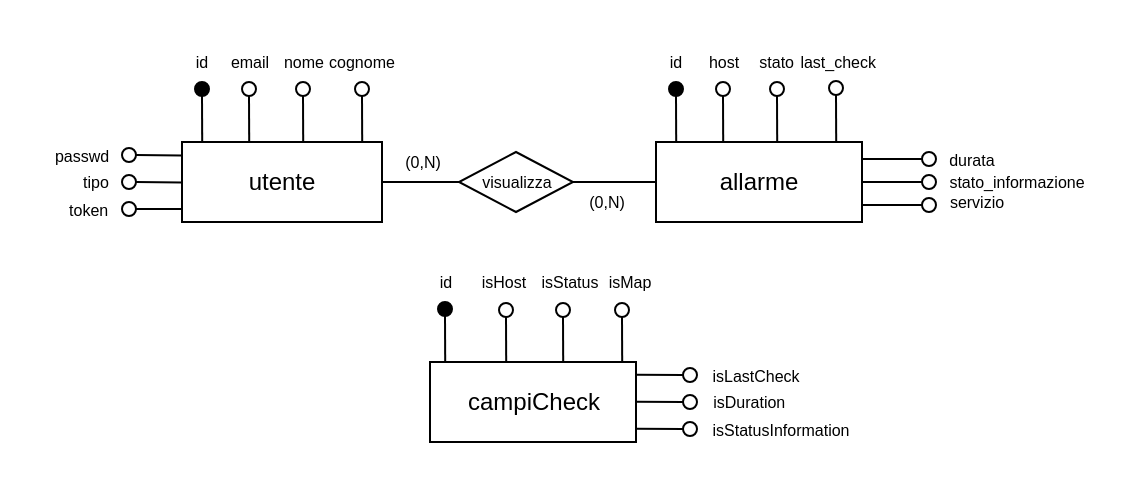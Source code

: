 <mxfile version="14.7.0" type="device"><diagram id="ls3N4SCWU4tjS2Az4OLZ" name="Page-1"><mxGraphModel dx="946" dy="496" grid="1" gridSize="10" guides="1" tooltips="1" connect="1" arrows="1" fold="1" page="1" pageScale="1" pageWidth="827" pageHeight="1169" math="0" shadow="0"><root><mxCell id="0"/><mxCell id="1" parent="0"/><mxCell id="BBf5qql5ETF87QWIVw4Q-113" value="" style="rounded=0;whiteSpace=wrap;html=1;fontSize=8;fillColor=#FFFFFF;fontColor=#FFFFFF;strokeColor=#FFFFFF;" vertex="1" parent="1"><mxGeometry x="150" y="290" width="560" height="240" as="geometry"/></mxCell><mxCell id="BBf5qql5ETF87QWIVw4Q-90" value="" style="rounded=0;whiteSpace=wrap;html=1;" vertex="1" parent="1"><mxGeometry x="364" y="470" width="103" height="40" as="geometry"/></mxCell><mxCell id="BBf5qql5ETF87QWIVw4Q-6" value="campiCheck" style="text;html=1;strokeColor=none;fillColor=none;align=center;verticalAlign=middle;whiteSpace=wrap;rounded=0;" vertex="1" parent="1"><mxGeometry x="395.5" y="480" width="40" height="20" as="geometry"/></mxCell><mxCell id="BBf5qql5ETF87QWIVw4Q-1" value="" style="rounded=0;whiteSpace=wrap;html=1;" vertex="1" parent="1"><mxGeometry x="240" y="360" width="100" height="40" as="geometry"/></mxCell><mxCell id="BBf5qql5ETF87QWIVw4Q-4" value="utente" style="text;html=1;strokeColor=none;fillColor=none;align=center;verticalAlign=middle;whiteSpace=wrap;rounded=0;" vertex="1" parent="1"><mxGeometry x="270" y="370" width="40" height="20" as="geometry"/></mxCell><mxCell id="BBf5qql5ETF87QWIVw4Q-7" value="" style="endArrow=none;html=1;entryX=0.5;entryY=1;entryDx=0;entryDy=0;exitX=0.03;exitY=0;exitDx=0;exitDy=0;exitPerimeter=0;" edge="1" parent="1" target="BBf5qql5ETF87QWIVw4Q-8"><mxGeometry width="50" height="50" relative="1" as="geometry"><mxPoint x="250.1" y="360" as="sourcePoint"/><mxPoint x="256.5" y="300" as="targetPoint"/></mxGeometry></mxCell><mxCell id="BBf5qql5ETF87QWIVw4Q-8" value="" style="ellipse;whiteSpace=wrap;html=1;aspect=fixed;fontSize=10;fillColor=#000000;" vertex="1" parent="1"><mxGeometry x="246.5" y="330" width="7" height="7" as="geometry"/></mxCell><mxCell id="BBf5qql5ETF87QWIVw4Q-10" value="" style="endArrow=none;html=1;entryX=0.5;entryY=1;entryDx=0;entryDy=0;exitX=0.03;exitY=0;exitDx=0;exitDy=0;exitPerimeter=0;" edge="1" parent="1" target="BBf5qql5ETF87QWIVw4Q-11"><mxGeometry width="50" height="50" relative="1" as="geometry"><mxPoint x="273.6" y="360" as="sourcePoint"/><mxPoint x="280" y="300" as="targetPoint"/></mxGeometry></mxCell><mxCell id="BBf5qql5ETF87QWIVw4Q-11" value="" style="ellipse;whiteSpace=wrap;html=1;aspect=fixed;fontSize=10;" vertex="1" parent="1"><mxGeometry x="270" y="330" width="7" height="7" as="geometry"/></mxCell><mxCell id="BBf5qql5ETF87QWIVw4Q-12" value="" style="endArrow=none;html=1;entryX=0.5;entryY=1;entryDx=0;entryDy=0;exitX=0.03;exitY=0;exitDx=0;exitDy=0;exitPerimeter=0;" edge="1" parent="1" target="BBf5qql5ETF87QWIVw4Q-13"><mxGeometry width="50" height="50" relative="1" as="geometry"><mxPoint x="300.6" y="360" as="sourcePoint"/><mxPoint x="307" y="300" as="targetPoint"/></mxGeometry></mxCell><mxCell id="BBf5qql5ETF87QWIVw4Q-13" value="" style="ellipse;whiteSpace=wrap;html=1;aspect=fixed;fontSize=10;" vertex="1" parent="1"><mxGeometry x="297" y="330" width="7" height="7" as="geometry"/></mxCell><mxCell id="BBf5qql5ETF87QWIVw4Q-14" value="" style="endArrow=none;html=1;entryX=0.5;entryY=1;entryDx=0;entryDy=0;exitX=0.03;exitY=0;exitDx=0;exitDy=0;exitPerimeter=0;" edge="1" parent="1" target="BBf5qql5ETF87QWIVw4Q-15"><mxGeometry width="50" height="50" relative="1" as="geometry"><mxPoint x="330.1" y="360" as="sourcePoint"/><mxPoint x="336.5" y="300" as="targetPoint"/></mxGeometry></mxCell><mxCell id="BBf5qql5ETF87QWIVw4Q-15" value="" style="ellipse;whiteSpace=wrap;html=1;aspect=fixed;fontSize=10;" vertex="1" parent="1"><mxGeometry x="326.5" y="330" width="7" height="7" as="geometry"/></mxCell><mxCell id="BBf5qql5ETF87QWIVw4Q-16" value="id" style="text;html=1;strokeColor=none;fillColor=none;align=center;verticalAlign=middle;whiteSpace=wrap;rounded=0;fontSize=8;" vertex="1" parent="1"><mxGeometry x="230" y="310" width="40" height="20" as="geometry"/></mxCell><mxCell id="BBf5qql5ETF87QWIVw4Q-17" value="email" style="text;html=1;strokeColor=none;fillColor=none;align=center;verticalAlign=middle;whiteSpace=wrap;rounded=0;fontSize=8;" vertex="1" parent="1"><mxGeometry x="253.5" y="310" width="40" height="20" as="geometry"/></mxCell><mxCell id="BBf5qql5ETF87QWIVw4Q-18" value="nome" style="text;html=1;strokeColor=none;fillColor=none;align=center;verticalAlign=middle;whiteSpace=wrap;rounded=0;fontSize=8;" vertex="1" parent="1"><mxGeometry x="280.5" y="310" width="40" height="20" as="geometry"/></mxCell><mxCell id="BBf5qql5ETF87QWIVw4Q-19" value="cognome" style="text;html=1;strokeColor=none;fillColor=none;align=center;verticalAlign=middle;whiteSpace=wrap;rounded=0;fontSize=8;" vertex="1" parent="1"><mxGeometry x="310" y="310" width="40" height="20" as="geometry"/></mxCell><mxCell id="BBf5qql5ETF87QWIVw4Q-20" value="" style="endArrow=none;html=1;fontSize=8;entryX=-0.002;entryY=0.168;entryDx=0;entryDy=0;entryPerimeter=0;exitX=1;exitY=0.5;exitDx=0;exitDy=0;" edge="1" parent="1" source="BBf5qql5ETF87QWIVw4Q-21" target="BBf5qql5ETF87QWIVw4Q-1"><mxGeometry width="50" height="50" relative="1" as="geometry"><mxPoint x="210" y="368" as="sourcePoint"/><mxPoint x="240.0" y="366.84" as="targetPoint"/></mxGeometry></mxCell><mxCell id="BBf5qql5ETF87QWIVw4Q-21" value="" style="ellipse;whiteSpace=wrap;html=1;aspect=fixed;fontSize=10;" vertex="1" parent="1"><mxGeometry x="210" y="363" width="7" height="7" as="geometry"/></mxCell><mxCell id="BBf5qql5ETF87QWIVw4Q-22" value="" style="endArrow=none;html=1;fontSize=8;entryX=-0.002;entryY=0.168;entryDx=0;entryDy=0;entryPerimeter=0;exitX=1;exitY=0.5;exitDx=0;exitDy=0;" edge="1" parent="1" source="BBf5qql5ETF87QWIVw4Q-23"><mxGeometry width="50" height="50" relative="1" as="geometry"><mxPoint x="210.2" y="381.5" as="sourcePoint"/><mxPoint x="240" y="380.22" as="targetPoint"/></mxGeometry></mxCell><mxCell id="BBf5qql5ETF87QWIVw4Q-23" value="" style="ellipse;whiteSpace=wrap;html=1;aspect=fixed;fontSize=10;" vertex="1" parent="1"><mxGeometry x="210" y="376.5" width="7" height="7" as="geometry"/></mxCell><mxCell id="BBf5qql5ETF87QWIVw4Q-24" value="" style="endArrow=none;html=1;fontSize=8;entryX=-0.004;entryY=0.837;entryDx=0;entryDy=0;entryPerimeter=0;exitX=1;exitY=0.5;exitDx=0;exitDy=0;" edge="1" parent="1" source="BBf5qql5ETF87QWIVw4Q-25" target="BBf5qql5ETF87QWIVw4Q-1"><mxGeometry width="50" height="50" relative="1" as="geometry"><mxPoint x="210.2" y="395" as="sourcePoint"/><mxPoint x="240" y="393.72" as="targetPoint"/></mxGeometry></mxCell><mxCell id="BBf5qql5ETF87QWIVw4Q-25" value="" style="ellipse;whiteSpace=wrap;html=1;aspect=fixed;fontSize=10;" vertex="1" parent="1"><mxGeometry x="210" y="390" width="7" height="7" as="geometry"/></mxCell><mxCell id="BBf5qql5ETF87QWIVw4Q-26" value="passwd" style="text;html=1;strokeColor=none;fillColor=none;align=center;verticalAlign=middle;whiteSpace=wrap;rounded=0;fontSize=8;" vertex="1" parent="1"><mxGeometry x="170" y="356.5" width="40" height="20" as="geometry"/></mxCell><mxCell id="BBf5qql5ETF87QWIVw4Q-27" value="tipo" style="text;html=1;strokeColor=none;fillColor=none;align=center;verticalAlign=middle;whiteSpace=wrap;rounded=0;fontSize=8;" vertex="1" parent="1"><mxGeometry x="177" y="370" width="40" height="20" as="geometry"/></mxCell><mxCell id="BBf5qql5ETF87QWIVw4Q-28" value="&amp;nbsp; &amp;nbsp;token" style="text;html=1;strokeColor=none;fillColor=none;align=center;verticalAlign=middle;whiteSpace=wrap;rounded=0;fontSize=8;" vertex="1" parent="1"><mxGeometry x="170" y="383.5" width="40" height="20" as="geometry"/></mxCell><mxCell id="BBf5qql5ETF87QWIVw4Q-52" value="" style="rounded=0;whiteSpace=wrap;html=1;" vertex="1" parent="1"><mxGeometry x="477" y="360" width="103" height="40" as="geometry"/></mxCell><mxCell id="BBf5qql5ETF87QWIVw4Q-53" value="allarme" style="text;html=1;strokeColor=none;fillColor=none;align=center;verticalAlign=middle;whiteSpace=wrap;rounded=0;" vertex="1" parent="1"><mxGeometry x="507" y="370" width="43" height="20" as="geometry"/></mxCell><mxCell id="BBf5qql5ETF87QWIVw4Q-54" value="" style="endArrow=none;html=1;entryX=0.5;entryY=1;entryDx=0;entryDy=0;exitX=0.03;exitY=0;exitDx=0;exitDy=0;exitPerimeter=0;" edge="1" parent="1" target="BBf5qql5ETF87QWIVw4Q-55"><mxGeometry width="50" height="50" relative="1" as="geometry"><mxPoint x="487.1" y="360" as="sourcePoint"/><mxPoint x="493.5" y="300" as="targetPoint"/></mxGeometry></mxCell><mxCell id="BBf5qql5ETF87QWIVw4Q-55" value="" style="ellipse;whiteSpace=wrap;html=1;aspect=fixed;fontSize=10;fillColor=#000000;" vertex="1" parent="1"><mxGeometry x="483.5" y="330" width="7" height="7" as="geometry"/></mxCell><mxCell id="BBf5qql5ETF87QWIVw4Q-56" value="" style="endArrow=none;html=1;entryX=0.5;entryY=1;entryDx=0;entryDy=0;exitX=0.03;exitY=0;exitDx=0;exitDy=0;exitPerimeter=0;" edge="1" parent="1" target="BBf5qql5ETF87QWIVw4Q-57"><mxGeometry width="50" height="50" relative="1" as="geometry"><mxPoint x="510.6" y="360" as="sourcePoint"/><mxPoint x="517" y="300" as="targetPoint"/></mxGeometry></mxCell><mxCell id="BBf5qql5ETF87QWIVw4Q-57" value="" style="ellipse;whiteSpace=wrap;html=1;aspect=fixed;fontSize=10;" vertex="1" parent="1"><mxGeometry x="507" y="330" width="7" height="7" as="geometry"/></mxCell><mxCell id="BBf5qql5ETF87QWIVw4Q-58" value="" style="endArrow=none;html=1;entryX=0.5;entryY=1;entryDx=0;entryDy=0;exitX=0.03;exitY=0;exitDx=0;exitDy=0;exitPerimeter=0;" edge="1" parent="1" target="BBf5qql5ETF87QWIVw4Q-59"><mxGeometry width="50" height="50" relative="1" as="geometry"><mxPoint x="537.6" y="360" as="sourcePoint"/><mxPoint x="544" y="300" as="targetPoint"/></mxGeometry></mxCell><mxCell id="BBf5qql5ETF87QWIVw4Q-59" value="" style="ellipse;whiteSpace=wrap;html=1;aspect=fixed;fontSize=10;" vertex="1" parent="1"><mxGeometry x="534" y="330" width="7" height="7" as="geometry"/></mxCell><mxCell id="BBf5qql5ETF87QWIVw4Q-60" value="" style="endArrow=none;html=1;entryX=0.5;entryY=1;entryDx=0;entryDy=0;exitX=0.03;exitY=0;exitDx=0;exitDy=0;exitPerimeter=0;" edge="1" parent="1" target="BBf5qql5ETF87QWIVw4Q-61"><mxGeometry width="50" height="50" relative="1" as="geometry"><mxPoint x="567.1" y="359.5" as="sourcePoint"/><mxPoint x="573.5" y="299.5" as="targetPoint"/></mxGeometry></mxCell><mxCell id="BBf5qql5ETF87QWIVw4Q-61" value="" style="ellipse;whiteSpace=wrap;html=1;aspect=fixed;fontSize=10;" vertex="1" parent="1"><mxGeometry x="563.5" y="329.5" width="7" height="7" as="geometry"/></mxCell><mxCell id="BBf5qql5ETF87QWIVw4Q-62" value="id" style="text;html=1;strokeColor=none;fillColor=none;align=center;verticalAlign=middle;whiteSpace=wrap;rounded=0;fontSize=8;" vertex="1" parent="1"><mxGeometry x="467" y="310" width="40" height="20" as="geometry"/></mxCell><mxCell id="BBf5qql5ETF87QWIVw4Q-63" value="host" style="text;html=1;strokeColor=none;fillColor=none;align=center;verticalAlign=middle;whiteSpace=wrap;rounded=0;fontSize=8;" vertex="1" parent="1"><mxGeometry x="490.5" y="310" width="40" height="20" as="geometry"/></mxCell><mxCell id="BBf5qql5ETF87QWIVw4Q-64" value="&amp;nbsp; &amp;nbsp;stato" style="text;html=1;strokeColor=none;fillColor=none;align=center;verticalAlign=middle;whiteSpace=wrap;rounded=0;fontSize=8;" vertex="1" parent="1"><mxGeometry x="514" y="310" width="40" height="20" as="geometry"/></mxCell><mxCell id="BBf5qql5ETF87QWIVw4Q-65" value="&amp;nbsp;last_check" style="text;html=1;strokeColor=none;fillColor=none;align=center;verticalAlign=middle;whiteSpace=wrap;rounded=0;fontSize=8;" vertex="1" parent="1"><mxGeometry x="547" y="310" width="40" height="20" as="geometry"/></mxCell><mxCell id="BBf5qql5ETF87QWIVw4Q-75" value="visualizza" style="rhombus;whiteSpace=wrap;html=1;fontSize=8;fillColor=#FFFFFF;" vertex="1" parent="1"><mxGeometry x="378.5" y="365" width="57" height="30" as="geometry"/></mxCell><mxCell id="BBf5qql5ETF87QWIVw4Q-76" value="" style="endArrow=none;html=1;fontSize=8;entryX=0;entryY=0.5;entryDx=0;entryDy=0;" edge="1" parent="1" target="BBf5qql5ETF87QWIVw4Q-75"><mxGeometry width="50" height="50" relative="1" as="geometry"><mxPoint x="340" y="380" as="sourcePoint"/><mxPoint x="270" y="470" as="targetPoint"/></mxGeometry></mxCell><mxCell id="BBf5qql5ETF87QWIVw4Q-77" value="" style="endArrow=none;html=1;fontSize=8;entryX=1;entryY=0.5;entryDx=0;entryDy=0;exitX=0;exitY=0.5;exitDx=0;exitDy=0;" edge="1" parent="1" source="BBf5qql5ETF87QWIVw4Q-52" target="BBf5qql5ETF87QWIVw4Q-75"><mxGeometry width="50" height="50" relative="1" as="geometry"><mxPoint x="460" y="400" as="sourcePoint"/><mxPoint x="440" y="410" as="targetPoint"/></mxGeometry></mxCell><mxCell id="BBf5qql5ETF87QWIVw4Q-78" value="(0,N)" style="text;html=1;align=center;verticalAlign=middle;resizable=0;points=[];autosize=1;strokeColor=none;fontSize=8;" vertex="1" parent="1"><mxGeometry x="345" y="360" width="30" height="20" as="geometry"/></mxCell><mxCell id="BBf5qql5ETF87QWIVw4Q-79" value="(0,N)" style="text;html=1;align=center;verticalAlign=middle;resizable=0;points=[];autosize=1;strokeColor=none;fontSize=8;" vertex="1" parent="1"><mxGeometry x="437" y="380" width="30" height="20" as="geometry"/></mxCell><mxCell id="BBf5qql5ETF87QWIVw4Q-81" value="" style="endArrow=none;html=1;fontSize=8;exitX=1;exitY=0.25;exitDx=0;exitDy=0;" edge="1" parent="1"><mxGeometry width="50" height="50" relative="1" as="geometry"><mxPoint x="580" y="368.5" as="sourcePoint"/><mxPoint x="610" y="368.5" as="targetPoint"/></mxGeometry></mxCell><mxCell id="BBf5qql5ETF87QWIVw4Q-82" value="" style="ellipse;whiteSpace=wrap;html=1;aspect=fixed;fontSize=10;" vertex="1" parent="1"><mxGeometry x="610" y="365" width="7" height="7" as="geometry"/></mxCell><mxCell id="BBf5qql5ETF87QWIVw4Q-83" value="" style="endArrow=none;html=1;fontSize=8;exitX=1;exitY=0.25;exitDx=0;exitDy=0;" edge="1" parent="1"><mxGeometry width="50" height="50" relative="1" as="geometry"><mxPoint x="580" y="380" as="sourcePoint"/><mxPoint x="610" y="380" as="targetPoint"/></mxGeometry></mxCell><mxCell id="BBf5qql5ETF87QWIVw4Q-84" value="" style="ellipse;whiteSpace=wrap;html=1;aspect=fixed;fontSize=10;" vertex="1" parent="1"><mxGeometry x="610" y="376.5" width="7" height="7" as="geometry"/></mxCell><mxCell id="BBf5qql5ETF87QWIVw4Q-85" value="" style="endArrow=none;html=1;fontSize=8;exitX=1;exitY=0.25;exitDx=0;exitDy=0;" edge="1" parent="1"><mxGeometry width="50" height="50" relative="1" as="geometry"><mxPoint x="580" y="391.5" as="sourcePoint"/><mxPoint x="610" y="391.5" as="targetPoint"/></mxGeometry></mxCell><mxCell id="BBf5qql5ETF87QWIVw4Q-86" value="" style="ellipse;whiteSpace=wrap;html=1;aspect=fixed;fontSize=10;" vertex="1" parent="1"><mxGeometry x="610" y="388" width="7" height="7" as="geometry"/></mxCell><mxCell id="BBf5qql5ETF87QWIVw4Q-87" value="&amp;nbsp; &amp;nbsp; durata" style="text;html=1;align=center;verticalAlign=middle;resizable=0;points=[];autosize=1;strokeColor=none;fontSize=8;" vertex="1" parent="1"><mxGeometry x="605" y="358.5" width="50" height="20" as="geometry"/></mxCell><mxCell id="BBf5qql5ETF87QWIVw4Q-88" value="stato_informazione" style="text;html=1;align=center;verticalAlign=middle;resizable=0;points=[];autosize=1;strokeColor=none;fontSize=8;" vertex="1" parent="1"><mxGeometry x="617" y="370" width="80" height="20" as="geometry"/></mxCell><mxCell id="BBf5qql5ETF87QWIVw4Q-89" value="servizio" style="text;html=1;align=center;verticalAlign=middle;resizable=0;points=[];autosize=1;strokeColor=none;fontSize=8;" vertex="1" parent="1"><mxGeometry x="617" y="380" width="40" height="20" as="geometry"/></mxCell><mxCell id="BBf5qql5ETF87QWIVw4Q-91" value="" style="endArrow=none;html=1;entryX=0.5;entryY=1;entryDx=0;entryDy=0;exitX=0.03;exitY=0;exitDx=0;exitDy=0;exitPerimeter=0;" edge="1" parent="1" target="BBf5qql5ETF87QWIVw4Q-92"><mxGeometry width="50" height="50" relative="1" as="geometry"><mxPoint x="371.6" y="470" as="sourcePoint"/><mxPoint x="378" y="410" as="targetPoint"/></mxGeometry></mxCell><mxCell id="BBf5qql5ETF87QWIVw4Q-92" value="" style="ellipse;whiteSpace=wrap;html=1;aspect=fixed;fontSize=10;fillColor=#000000;" vertex="1" parent="1"><mxGeometry x="368" y="440" width="7" height="7" as="geometry"/></mxCell><mxCell id="BBf5qql5ETF87QWIVw4Q-93" value="" style="endArrow=none;html=1;entryX=0.5;entryY=1;entryDx=0;entryDy=0;exitX=0.03;exitY=0;exitDx=0;exitDy=0;exitPerimeter=0;" edge="1" parent="1" target="BBf5qql5ETF87QWIVw4Q-94"><mxGeometry width="50" height="50" relative="1" as="geometry"><mxPoint x="402.1" y="470.5" as="sourcePoint"/><mxPoint x="408.5" y="410.5" as="targetPoint"/></mxGeometry></mxCell><mxCell id="BBf5qql5ETF87QWIVw4Q-94" value="" style="ellipse;whiteSpace=wrap;html=1;aspect=fixed;fontSize=10;" vertex="1" parent="1"><mxGeometry x="398.5" y="440.5" width="7" height="7" as="geometry"/></mxCell><mxCell id="BBf5qql5ETF87QWIVw4Q-95" value="" style="endArrow=none;html=1;entryX=0.5;entryY=1;entryDx=0;entryDy=0;exitX=0.03;exitY=0;exitDx=0;exitDy=0;exitPerimeter=0;" edge="1" parent="1" target="BBf5qql5ETF87QWIVw4Q-96"><mxGeometry width="50" height="50" relative="1" as="geometry"><mxPoint x="430.6" y="470.5" as="sourcePoint"/><mxPoint x="437" y="410.5" as="targetPoint"/></mxGeometry></mxCell><mxCell id="BBf5qql5ETF87QWIVw4Q-96" value="" style="ellipse;whiteSpace=wrap;html=1;aspect=fixed;fontSize=10;" vertex="1" parent="1"><mxGeometry x="427" y="440.5" width="7" height="7" as="geometry"/></mxCell><mxCell id="BBf5qql5ETF87QWIVw4Q-97" value="" style="endArrow=none;html=1;entryX=0;entryY=0.5;entryDx=0;entryDy=0;exitX=0.998;exitY=0.16;exitDx=0;exitDy=0;exitPerimeter=0;" edge="1" parent="1" target="BBf5qql5ETF87QWIVw4Q-98" source="BBf5qql5ETF87QWIVw4Q-90"><mxGeometry width="50" height="50" relative="1" as="geometry"><mxPoint x="510.6" y="469.5" as="sourcePoint"/><mxPoint x="517" y="409.5" as="targetPoint"/></mxGeometry></mxCell><mxCell id="BBf5qql5ETF87QWIVw4Q-98" value="" style="ellipse;whiteSpace=wrap;html=1;aspect=fixed;fontSize=10;" vertex="1" parent="1"><mxGeometry x="490.5" y="473" width="7" height="7" as="geometry"/></mxCell><mxCell id="BBf5qql5ETF87QWIVw4Q-99" value="id" style="text;html=1;strokeColor=none;fillColor=none;align=center;verticalAlign=middle;whiteSpace=wrap;rounded=0;fontSize=8;" vertex="1" parent="1"><mxGeometry x="351.5" y="420" width="40" height="20" as="geometry"/></mxCell><mxCell id="BBf5qql5ETF87QWIVw4Q-100" value="isHost" style="text;html=1;strokeColor=none;fillColor=none;align=center;verticalAlign=middle;whiteSpace=wrap;rounded=0;fontSize=8;" vertex="1" parent="1"><mxGeometry x="380.5" y="420" width="40" height="20" as="geometry"/></mxCell><mxCell id="BBf5qql5ETF87QWIVw4Q-101" value="isStatus" style="text;html=1;strokeColor=none;fillColor=none;align=center;verticalAlign=middle;whiteSpace=wrap;rounded=0;fontSize=8;" vertex="1" parent="1"><mxGeometry x="414" y="420" width="40" height="20" as="geometry"/></mxCell><mxCell id="BBf5qql5ETF87QWIVw4Q-102" value="isLastCheck" style="text;html=1;strokeColor=none;fillColor=none;align=center;verticalAlign=middle;whiteSpace=wrap;rounded=0;fontSize=8;" vertex="1" parent="1"><mxGeometry x="507" y="466.5" width="40" height="20" as="geometry"/></mxCell><mxCell id="BBf5qql5ETF87QWIVw4Q-103" value="" style="endArrow=none;html=1;entryX=0;entryY=0.5;entryDx=0;entryDy=0;exitX=0.998;exitY=0.16;exitDx=0;exitDy=0;exitPerimeter=0;" edge="1" parent="1" target="BBf5qql5ETF87QWIVw4Q-104"><mxGeometry width="50" height="50" relative="1" as="geometry"><mxPoint x="466.794" y="489.9" as="sourcePoint"/><mxPoint x="517" y="423" as="targetPoint"/></mxGeometry></mxCell><mxCell id="BBf5qql5ETF87QWIVw4Q-104" value="" style="ellipse;whiteSpace=wrap;html=1;aspect=fixed;fontSize=10;" vertex="1" parent="1"><mxGeometry x="490.5" y="486.5" width="7" height="7" as="geometry"/></mxCell><mxCell id="BBf5qql5ETF87QWIVw4Q-105" value="&amp;nbsp;isDuration" style="text;html=1;strokeColor=none;fillColor=none;align=center;verticalAlign=middle;whiteSpace=wrap;rounded=0;fontSize=8;" vertex="1" parent="1"><mxGeometry x="497.5" y="480" width="49" height="20" as="geometry"/></mxCell><mxCell id="BBf5qql5ETF87QWIVw4Q-106" value="" style="endArrow=none;html=1;entryX=0;entryY=0.5;entryDx=0;entryDy=0;exitX=0.998;exitY=0.16;exitDx=0;exitDy=0;exitPerimeter=0;" edge="1" parent="1" target="BBf5qql5ETF87QWIVw4Q-107"><mxGeometry width="50" height="50" relative="1" as="geometry"><mxPoint x="466.794" y="503.4" as="sourcePoint"/><mxPoint x="517" y="436.5" as="targetPoint"/></mxGeometry></mxCell><mxCell id="BBf5qql5ETF87QWIVw4Q-107" value="" style="ellipse;whiteSpace=wrap;html=1;aspect=fixed;fontSize=10;" vertex="1" parent="1"><mxGeometry x="490.5" y="500" width="7" height="7" as="geometry"/></mxCell><mxCell id="BBf5qql5ETF87QWIVw4Q-108" value="isStatusInformation" style="text;html=1;strokeColor=none;fillColor=none;align=center;verticalAlign=middle;whiteSpace=wrap;rounded=0;fontSize=8;" vertex="1" parent="1"><mxGeometry x="514.5" y="493.5" width="49" height="20" as="geometry"/></mxCell><mxCell id="BBf5qql5ETF87QWIVw4Q-109" value="" style="endArrow=none;html=1;entryX=0.5;entryY=1;entryDx=0;entryDy=0;exitX=0.03;exitY=0;exitDx=0;exitDy=0;exitPerimeter=0;" edge="1" parent="1" target="BBf5qql5ETF87QWIVw4Q-110"><mxGeometry width="50" height="50" relative="1" as="geometry"><mxPoint x="460.1" y="470.5" as="sourcePoint"/><mxPoint x="466.5" y="410.5" as="targetPoint"/></mxGeometry></mxCell><mxCell id="BBf5qql5ETF87QWIVw4Q-110" value="" style="ellipse;whiteSpace=wrap;html=1;aspect=fixed;fontSize=10;" vertex="1" parent="1"><mxGeometry x="456.5" y="440.5" width="7" height="7" as="geometry"/></mxCell><mxCell id="BBf5qql5ETF87QWIVw4Q-111" value="isMap" style="text;html=1;strokeColor=none;fillColor=none;align=center;verticalAlign=middle;whiteSpace=wrap;rounded=0;fontSize=8;" vertex="1" parent="1"><mxGeometry x="443.5" y="420" width="40" height="20" as="geometry"/></mxCell></root></mxGraphModel></diagram></mxfile>
